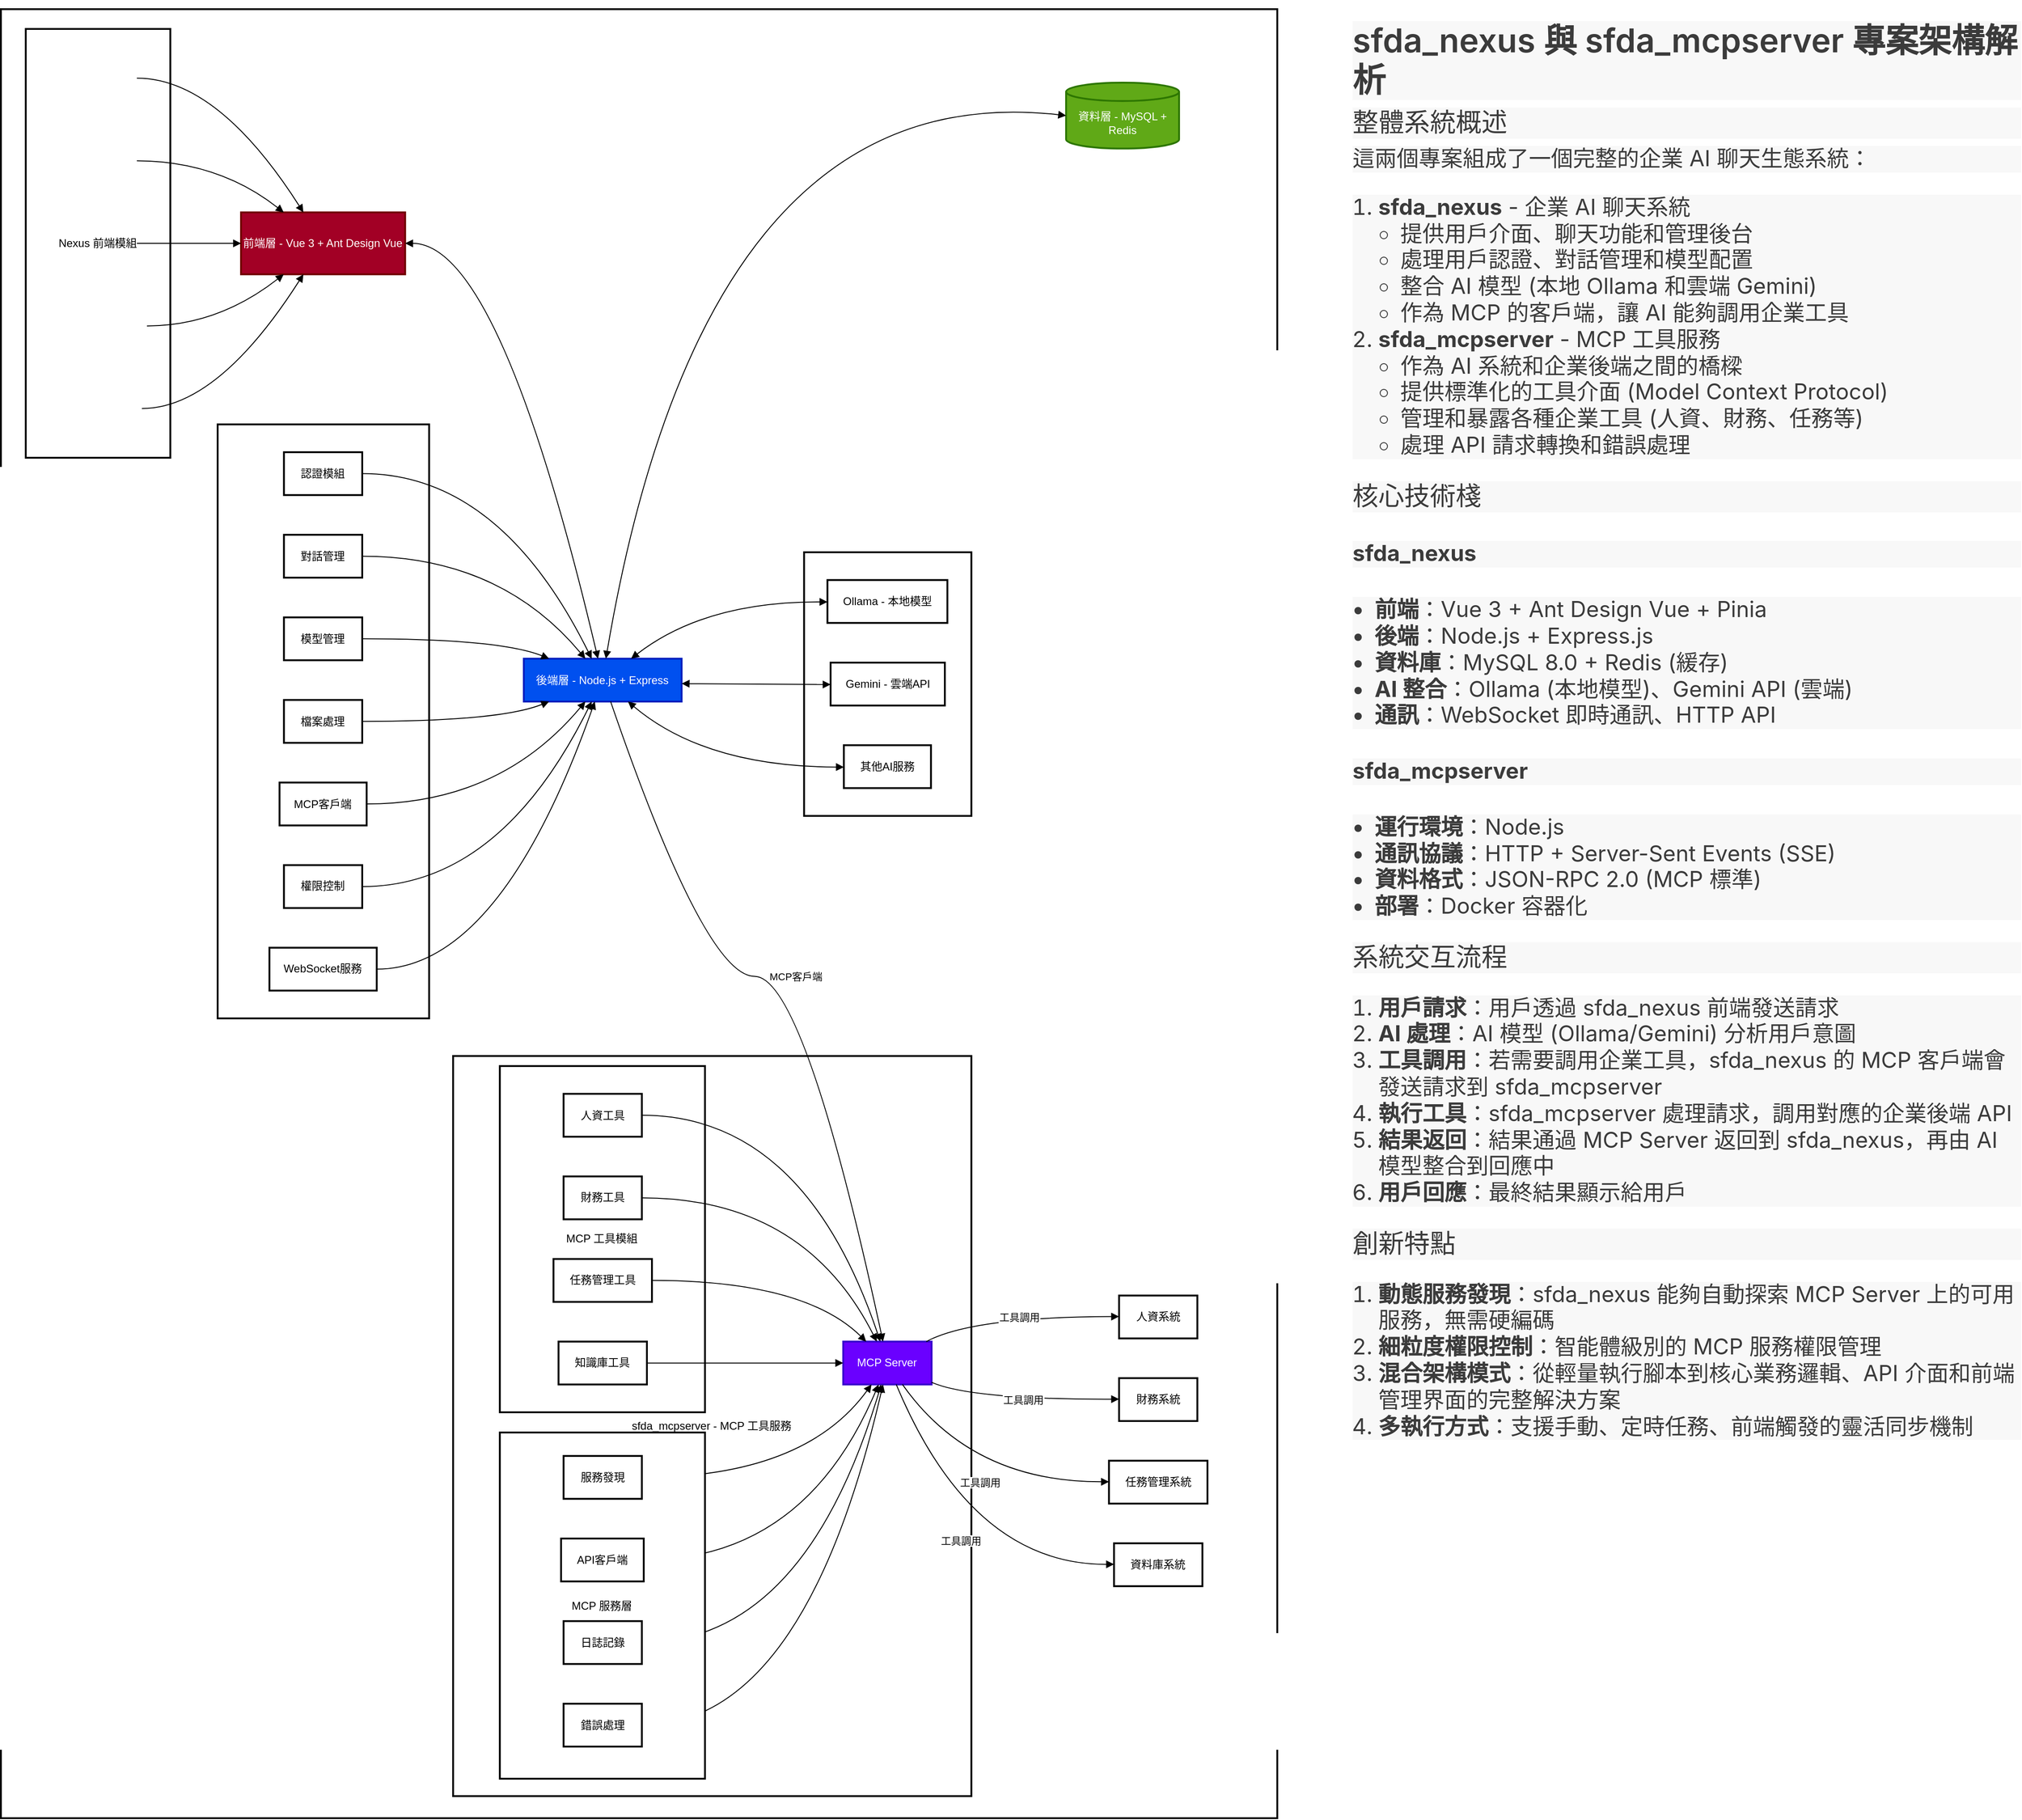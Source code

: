 <mxfile version="27.0.9">
  <diagram name="第1頁" id="X1kBVkhw2im30u2DfUvW">
    <mxGraphModel dx="3902" dy="1872" grid="1" gridSize="10" guides="1" tooltips="1" connect="1" arrows="1" fold="1" page="1" pageScale="1" pageWidth="1169" pageHeight="827" math="0" shadow="0">
      <root>
        <mxCell id="0" />
        <mxCell id="1" parent="0" />
        <mxCell id="yY56IZ2PQVQRs6_cBHF9-71" value="" style="whiteSpace=wrap;strokeWidth=2;verticalAlign=top;container=0;" vertex="1" parent="1">
          <mxGeometry x="50.0" y="70" width="1390" height="1970" as="geometry" />
        </mxCell>
        <mxCell id="yY56IZ2PQVQRs6_cBHF9-107" value="Nexus AI 模型層" style="whiteSpace=wrap;strokeWidth=2;" vertex="1" parent="1">
          <mxGeometry x="924.669" y="661.409" width="182.171" height="287.112" as="geometry" />
        </mxCell>
        <mxCell id="yY56IZ2PQVQRs6_cBHF9-109" value="Nexus 後端模組" style="whiteSpace=wrap;strokeWidth=2;" vertex="1" parent="1">
          <mxGeometry x="286.039" y="522.177" width="230.292" height="646.866" as="geometry" />
        </mxCell>
        <mxCell id="yY56IZ2PQVQRs6_cBHF9-105" value="sfda_mcpserver - MCP 工具服務" style="whiteSpace=wrap;strokeWidth=2;" vertex="1" parent="1">
          <mxGeometry x="542.448" y="1210.005" width="564.387" height="805.988" as="geometry" />
        </mxCell>
        <mxCell id="yY56IZ2PQVQRs6_cBHF9-106" value="MCP 工具模組" style="whiteSpace=wrap;strokeWidth=2;" vertex="1" parent="1">
          <mxGeometry x="593.323" y="1220.931" width="223.417" height="377.05" as="geometry" />
        </mxCell>
        <mxCell id="yY56IZ2PQVQRs6_cBHF9-72" value="人資系統" style="whiteSpace=wrap;strokeWidth=2;" vertex="1" parent="1">
          <mxGeometry x="1267.7" y="1470.856" width="85.242" height="46.699" as="geometry" />
        </mxCell>
        <mxCell id="yY56IZ2PQVQRs6_cBHF9-74" value="前端層 - Vue 3 + Ant Design Vue" style="whiteSpace=wrap;strokeWidth=2;fillColor=#a20025;fontColor=#ffffff;strokeColor=#6F0000;" vertex="1" parent="1">
          <mxGeometry x="311.474" y="291.277" width="178.734" height="67.454" as="geometry" />
        </mxCell>
        <mxCell id="yY56IZ2PQVQRs6_cBHF9-75" value="後端層 - Node.js + Express" style="whiteSpace=wrap;strokeWidth=2;fillColor=#0050ef;fontColor=#ffffff;strokeColor=#001DBC;" vertex="1" parent="1">
          <mxGeometry x="619.446" y="777.291" width="171.86" height="46.699" as="geometry" />
        </mxCell>
        <mxCell id="yY56IZ2PQVQRs6_cBHF9-76" value="資料層 - MySQL + Redis" style="shape=cylinder3;boundedLbl=1;backgroundOutline=1;size=10;strokeWidth=2;whiteSpace=wrap;fillColor=#60a917;fontColor=#ffffff;strokeColor=#2D7600;" vertex="1" parent="1">
          <mxGeometry x="1209.998" y="150.002" width="123.051" height="71.778" as="geometry" />
        </mxCell>
        <mxCell id="yY56IZ2PQVQRs6_cBHF9-77" value="Ollama - 本地模型" style="whiteSpace=wrap;strokeWidth=2;" vertex="1" parent="1">
          <mxGeometry x="950.104" y="691.677" width="130.613" height="46.699" as="geometry" />
        </mxCell>
        <mxCell id="yY56IZ2PQVQRs6_cBHF9-78" value="Gemini - 雲端API" style="whiteSpace=wrap;strokeWidth=2;" vertex="1" parent="1">
          <mxGeometry x="953.541" y="781.615" width="124.426" height="46.699" as="geometry" />
        </mxCell>
        <mxCell id="yY56IZ2PQVQRs6_cBHF9-79" value="其他AI服務" style="whiteSpace=wrap;strokeWidth=2;" vertex="1" parent="1">
          <mxGeometry x="967.977" y="871.554" width="94.866" height="46.699" as="geometry" />
        </mxCell>
        <mxCell id="yY56IZ2PQVQRs6_cBHF9-80" value="MCP Server" style="whiteSpace=wrap;strokeWidth=2;fillColor=#6a00ff;fontColor=#ffffff;strokeColor=#3700CC;" vertex="1" parent="1">
          <mxGeometry x="967.29" y="1521.014" width="96.241" height="46.699" as="geometry" />
        </mxCell>
        <mxCell id="yY56IZ2PQVQRs6_cBHF9-81" value="財務系統" style="whiteSpace=wrap;strokeWidth=2;" vertex="1" parent="1">
          <mxGeometry x="1267.7" y="1560.795" width="85.242" height="46.699" as="geometry" />
        </mxCell>
        <mxCell id="yY56IZ2PQVQRs6_cBHF9-82" value="任務管理系統" style="whiteSpace=wrap;strokeWidth=2;" vertex="1" parent="1">
          <mxGeometry x="1256.701" y="1650.733" width="107.24" height="46.699" as="geometry" />
        </mxCell>
        <mxCell id="yY56IZ2PQVQRs6_cBHF9-83" value="資料庫系統" style="whiteSpace=wrap;strokeWidth=2;" vertex="1" parent="1">
          <mxGeometry x="1262.201" y="1740.672" width="96.241" height="46.699" as="geometry" />
        </mxCell>
        <mxCell id="yY56IZ2PQVQRs6_cBHF9-84" value="聊天介面" style="whiteSpace=wrap;strokeWidth=2;" vertex="1" parent="1">
          <mxGeometry x="112.804" y="121.778" width="85.242" height="46.699" as="geometry" />
        </mxCell>
        <mxCell id="yY56IZ2PQVQRs6_cBHF9-85" value="管理後台" style="whiteSpace=wrap;strokeWidth=2;" vertex="1" parent="1">
          <mxGeometry x="112.804" y="211.716" width="85.242" height="46.699" as="geometry" />
        </mxCell>
        <mxCell id="yY56IZ2PQVQRs6_cBHF9-86" value="用戶管理" style="whiteSpace=wrap;strokeWidth=2;" vertex="1" parent="1">
          <mxGeometry x="112.804" y="301.655" width="85.242" height="46.699" as="geometry" />
        </mxCell>
        <mxCell id="yY56IZ2PQVQRs6_cBHF9-87" value="MCP管理界面" style="whiteSpace=wrap;strokeWidth=2;" vertex="1" parent="1">
          <mxGeometry x="103.18" y="391.594" width="105.865" height="46.699" as="geometry" />
        </mxCell>
        <mxCell id="yY56IZ2PQVQRs6_cBHF9-88" value="智能體配置" style="whiteSpace=wrap;strokeWidth=2;" vertex="1" parent="1">
          <mxGeometry x="107.305" y="481.532" width="96.241" height="46.699" as="geometry" />
        </mxCell>
        <mxCell id="yY56IZ2PQVQRs6_cBHF9-89" value="認證模組" style="whiteSpace=wrap;strokeWidth=2;" vertex="1" parent="1">
          <mxGeometry x="358.22" y="552.445" width="85.242" height="46.699" as="geometry" />
        </mxCell>
        <mxCell id="yY56IZ2PQVQRs6_cBHF9-90" value="對話管理" style="whiteSpace=wrap;strokeWidth=2;" vertex="1" parent="1">
          <mxGeometry x="358.22" y="642.384" width="85.242" height="46.699" as="geometry" />
        </mxCell>
        <mxCell id="yY56IZ2PQVQRs6_cBHF9-91" value="模型管理" style="whiteSpace=wrap;strokeWidth=2;" vertex="1" parent="1">
          <mxGeometry x="358.22" y="732.322" width="85.242" height="46.699" as="geometry" />
        </mxCell>
        <mxCell id="yY56IZ2PQVQRs6_cBHF9-92" value="檔案處理" style="whiteSpace=wrap;strokeWidth=2;" vertex="1" parent="1">
          <mxGeometry x="358.22" y="822.261" width="85.242" height="46.699" as="geometry" />
        </mxCell>
        <mxCell id="yY56IZ2PQVQRs6_cBHF9-93" value="MCP客戶端" style="whiteSpace=wrap;strokeWidth=2;" vertex="1" parent="1">
          <mxGeometry x="353.408" y="912.199" width="94.866" height="46.699" as="geometry" />
        </mxCell>
        <mxCell id="yY56IZ2PQVQRs6_cBHF9-94" value="權限控制" style="whiteSpace=wrap;strokeWidth=2;" vertex="1" parent="1">
          <mxGeometry x="358.22" y="1002.138" width="85.242" height="46.699" as="geometry" />
        </mxCell>
        <mxCell id="yY56IZ2PQVQRs6_cBHF9-95" value="WebSocket服務" style="whiteSpace=wrap;strokeWidth=2;" vertex="1" parent="1">
          <mxGeometry x="342.409" y="1092.076" width="116.864" height="46.699" as="geometry" />
        </mxCell>
        <mxCell id="yY56IZ2PQVQRs6_cBHF9-96" value="人資工具" style="whiteSpace=wrap;strokeWidth=2;" vertex="1" parent="1">
          <mxGeometry x="662.755" y="1251.198" width="85.242" height="46.699" as="geometry" />
        </mxCell>
        <mxCell id="yY56IZ2PQVQRs6_cBHF9-97" value="財務工具" style="whiteSpace=wrap;strokeWidth=2;" vertex="1" parent="1">
          <mxGeometry x="662.755" y="1341.137" width="85.242" height="46.699" as="geometry" />
        </mxCell>
        <mxCell id="yY56IZ2PQVQRs6_cBHF9-98" value="任務管理工具" style="whiteSpace=wrap;strokeWidth=2;" vertex="1" parent="1">
          <mxGeometry x="651.756" y="1431.076" width="107.24" height="46.699" as="geometry" />
        </mxCell>
        <mxCell id="yY56IZ2PQVQRs6_cBHF9-99" value="知識庫工具" style="whiteSpace=wrap;strokeWidth=2;" vertex="1" parent="1">
          <mxGeometry x="657.255" y="1521.014" width="96.241" height="46.699" as="geometry" />
        </mxCell>
        <mxCell id="yY56IZ2PQVQRs6_cBHF9-110" value="Nexus 前端模組" style="whiteSpace=wrap;strokeWidth=2;" vertex="1" parent="1">
          <mxGeometry x="77.057" y="91.51" width="157.423" height="466.989" as="geometry" />
        </mxCell>
        <mxCell id="yY56IZ2PQVQRs6_cBHF9-111" value="" style="curved=1;startArrow=block;endArrow=block;exitX=1;exitY=0.5;entryX=0.47;entryY=0;rounded=0;" edge="1" parent="1" source="yY56IZ2PQVQRs6_cBHF9-74" target="yY56IZ2PQVQRs6_cBHF9-75">
          <mxGeometry relative="1" as="geometry">
            <Array as="points">
              <mxPoint x="593.323" y="325.004" />
            </Array>
          </mxGeometry>
        </mxCell>
        <mxCell id="yY56IZ2PQVQRs6_cBHF9-112" value="" style="curved=1;startArrow=block;endArrow=block;exitX=0.52;exitY=0;entryX=0;entryY=0.5;rounded=0;" edge="1" parent="1" source="yY56IZ2PQVQRs6_cBHF9-75" target="yY56IZ2PQVQRs6_cBHF9-76">
          <mxGeometry relative="1" as="geometry">
            <Array as="points">
              <mxPoint x="816.741" y="140.803" />
            </Array>
          </mxGeometry>
        </mxCell>
        <mxCell id="yY56IZ2PQVQRs6_cBHF9-113" value="" style="curved=1;startArrow=block;endArrow=block;exitX=0.68;exitY=0;entryX=0;entryY=0.51;rounded=0;" edge="1" parent="1" source="yY56IZ2PQVQRs6_cBHF9-75" target="yY56IZ2PQVQRs6_cBHF9-77">
          <mxGeometry relative="1" as="geometry">
            <Array as="points">
              <mxPoint x="816.741" y="715.026" />
            </Array>
          </mxGeometry>
        </mxCell>
        <mxCell id="yY56IZ2PQVQRs6_cBHF9-114" value="" style="curved=1;startArrow=block;endArrow=block;exitX=1;exitY=0.58;entryX=0;entryY=0.51;rounded=0;" edge="1" parent="1" source="yY56IZ2PQVQRs6_cBHF9-75" target="yY56IZ2PQVQRs6_cBHF9-78">
          <mxGeometry relative="1" as="geometry">
            <Array as="points">
              <mxPoint x="816.741" y="804.965" />
            </Array>
          </mxGeometry>
        </mxCell>
        <mxCell id="yY56IZ2PQVQRs6_cBHF9-115" value="" style="curved=1;startArrow=block;endArrow=block;exitX=0.66;exitY=1;entryX=0;entryY=0.51;rounded=0;" edge="1" parent="1" source="yY56IZ2PQVQRs6_cBHF9-75" target="yY56IZ2PQVQRs6_cBHF9-79">
          <mxGeometry relative="1" as="geometry">
            <Array as="points">
              <mxPoint x="816.741" y="894.903" />
            </Array>
          </mxGeometry>
        </mxCell>
        <mxCell id="yY56IZ2PQVQRs6_cBHF9-116" value="MCP客戶端" style="curved=1;startArrow=none;endArrow=block;exitX=0.55;exitY=1;entryX=0.45;entryY=0;rounded=0;" edge="1" parent="1" source="yY56IZ2PQVQRs6_cBHF9-75" target="yY56IZ2PQVQRs6_cBHF9-80">
          <mxGeometry relative="1" as="geometry">
            <Array as="points">
              <mxPoint x="816.741" y="1123.209" />
              <mxPoint x="924.669" y="1123.209" />
            </Array>
          </mxGeometry>
        </mxCell>
        <mxCell id="yY56IZ2PQVQRs6_cBHF9-117" value="工具調用" style="curved=1;startArrow=none;endArrow=block;exitX=0.94;exitY=0;entryX=0;entryY=0.49;rounded=0;" edge="1" parent="1" source="yY56IZ2PQVQRs6_cBHF9-80" target="yY56IZ2PQVQRs6_cBHF9-72">
          <mxGeometry relative="1" as="geometry">
            <Array as="points">
              <mxPoint x="1106.84" y="1494.205" />
            </Array>
          </mxGeometry>
        </mxCell>
        <mxCell id="yY56IZ2PQVQRs6_cBHF9-118" value="工具調用" style="curved=1;startArrow=none;endArrow=block;exitX=1;exitY=0.95;entryX=0;entryY=0.49;rounded=0;" edge="1" parent="1" source="yY56IZ2PQVQRs6_cBHF9-80" target="yY56IZ2PQVQRs6_cBHF9-81">
          <mxGeometry relative="1" as="geometry">
            <Array as="points">
              <mxPoint x="1106.84" y="1584.144" />
            </Array>
          </mxGeometry>
        </mxCell>
        <mxCell id="yY56IZ2PQVQRs6_cBHF9-119" value="工具調用" style="curved=1;startArrow=none;endArrow=block;exitX=0.67;exitY=1;entryX=0;entryY=0.49;rounded=0;" edge="1" parent="1" source="yY56IZ2PQVQRs6_cBHF9-80" target="yY56IZ2PQVQRs6_cBHF9-82">
          <mxGeometry relative="1" as="geometry">
            <Array as="points">
              <mxPoint x="1106.84" y="1674.083" />
            </Array>
          </mxGeometry>
        </mxCell>
        <mxCell id="yY56IZ2PQVQRs6_cBHF9-120" value="工具調用" style="curved=1;startArrow=none;endArrow=block;exitX=0.6;exitY=1;entryX=0;entryY=0.49;rounded=0;" edge="1" parent="1" source="yY56IZ2PQVQRs6_cBHF9-80" target="yY56IZ2PQVQRs6_cBHF9-83">
          <mxGeometry relative="1" as="geometry">
            <Array as="points">
              <mxPoint x="1106.84" y="1764.021" />
            </Array>
          </mxGeometry>
        </mxCell>
        <mxCell id="yY56IZ2PQVQRs6_cBHF9-121" value="" style="curved=1;startArrow=none;endArrow=block;exitX=1;exitY=0.5;entryX=0.38;entryY=0;rounded=0;" edge="1" parent="1" source="yY56IZ2PQVQRs6_cBHF9-84" target="yY56IZ2PQVQRs6_cBHF9-74">
          <mxGeometry relative="1" as="geometry">
            <Array as="points">
              <mxPoint x="286.039" y="145.127" />
            </Array>
          </mxGeometry>
        </mxCell>
        <mxCell id="yY56IZ2PQVQRs6_cBHF9-122" value="" style="curved=1;startArrow=none;endArrow=block;exitX=1;exitY=0.5;entryX=0.26;entryY=0;rounded=0;" edge="1" parent="1" source="yY56IZ2PQVQRs6_cBHF9-85" target="yY56IZ2PQVQRs6_cBHF9-74">
          <mxGeometry relative="1" as="geometry">
            <Array as="points">
              <mxPoint x="286.039" y="235.066" />
            </Array>
          </mxGeometry>
        </mxCell>
        <mxCell id="yY56IZ2PQVQRs6_cBHF9-123" value="" style="curved=1;startArrow=none;endArrow=block;exitX=1;exitY=0.5;entryX=0;entryY=0.5;rounded=0;" edge="1" parent="1" source="yY56IZ2PQVQRs6_cBHF9-86" target="yY56IZ2PQVQRs6_cBHF9-74">
          <mxGeometry relative="1" as="geometry">
            <Array as="points" />
          </mxGeometry>
        </mxCell>
        <mxCell id="yY56IZ2PQVQRs6_cBHF9-124" value="" style="curved=1;startArrow=none;endArrow=block;exitX=1;exitY=0.5;entryX=0.26;entryY=1;rounded=0;" edge="1" parent="1" source="yY56IZ2PQVQRs6_cBHF9-87" target="yY56IZ2PQVQRs6_cBHF9-74">
          <mxGeometry relative="1" as="geometry">
            <Array as="points">
              <mxPoint x="286.039" y="414.943" />
            </Array>
          </mxGeometry>
        </mxCell>
        <mxCell id="yY56IZ2PQVQRs6_cBHF9-125" value="" style="curved=1;startArrow=none;endArrow=block;exitX=1;exitY=0.5;entryX=0.38;entryY=1;rounded=0;" edge="1" parent="1" source="yY56IZ2PQVQRs6_cBHF9-88" target="yY56IZ2PQVQRs6_cBHF9-74">
          <mxGeometry relative="1" as="geometry">
            <Array as="points">
              <mxPoint x="286.039" y="504.881" />
            </Array>
          </mxGeometry>
        </mxCell>
        <mxCell id="yY56IZ2PQVQRs6_cBHF9-126" value="" style="curved=1;startArrow=none;endArrow=block;exitX=1;exitY=0.5;entryX=0.43;entryY=0;rounded=0;" edge="1" parent="1" source="yY56IZ2PQVQRs6_cBHF9-89" target="yY56IZ2PQVQRs6_cBHF9-75">
          <mxGeometry relative="1" as="geometry">
            <Array as="points">
              <mxPoint x="593.323" y="575.795" />
            </Array>
          </mxGeometry>
        </mxCell>
        <mxCell id="yY56IZ2PQVQRs6_cBHF9-127" value="" style="curved=1;startArrow=none;endArrow=block;exitX=1;exitY=0.5;entryX=0.39;entryY=0;rounded=0;" edge="1" parent="1" source="yY56IZ2PQVQRs6_cBHF9-90" target="yY56IZ2PQVQRs6_cBHF9-75">
          <mxGeometry relative="1" as="geometry">
            <Array as="points">
              <mxPoint x="593.323" y="665.733" />
            </Array>
          </mxGeometry>
        </mxCell>
        <mxCell id="yY56IZ2PQVQRs6_cBHF9-128" value="" style="curved=1;startArrow=none;endArrow=block;exitX=1;exitY=0.5;entryX=0.16;entryY=0;rounded=0;" edge="1" parent="1" source="yY56IZ2PQVQRs6_cBHF9-91" target="yY56IZ2PQVQRs6_cBHF9-75">
          <mxGeometry relative="1" as="geometry">
            <Array as="points">
              <mxPoint x="593.323" y="755.672" />
            </Array>
          </mxGeometry>
        </mxCell>
        <mxCell id="yY56IZ2PQVQRs6_cBHF9-129" value="" style="curved=1;startArrow=none;endArrow=block;exitX=1;exitY=0.5;entryX=0.16;entryY=1;rounded=0;" edge="1" parent="1" source="yY56IZ2PQVQRs6_cBHF9-92" target="yY56IZ2PQVQRs6_cBHF9-75">
          <mxGeometry relative="1" as="geometry">
            <Array as="points">
              <mxPoint x="593.323" y="845.61" />
            </Array>
          </mxGeometry>
        </mxCell>
        <mxCell id="yY56IZ2PQVQRs6_cBHF9-130" value="" style="curved=1;startArrow=none;endArrow=block;exitX=1;exitY=0.5;entryX=0.39;entryY=1;rounded=0;" edge="1" parent="1" source="yY56IZ2PQVQRs6_cBHF9-93" target="yY56IZ2PQVQRs6_cBHF9-75">
          <mxGeometry relative="1" as="geometry">
            <Array as="points">
              <mxPoint x="593.323" y="935.549" />
            </Array>
          </mxGeometry>
        </mxCell>
        <mxCell id="yY56IZ2PQVQRs6_cBHF9-131" value="" style="curved=1;startArrow=none;endArrow=block;exitX=1;exitY=0.5;entryX=0.43;entryY=1;rounded=0;" edge="1" parent="1" source="yY56IZ2PQVQRs6_cBHF9-94" target="yY56IZ2PQVQRs6_cBHF9-75">
          <mxGeometry relative="1" as="geometry">
            <Array as="points">
              <mxPoint x="593.323" y="1025.487" />
            </Array>
          </mxGeometry>
        </mxCell>
        <mxCell id="yY56IZ2PQVQRs6_cBHF9-132" value="" style="curved=1;startArrow=none;endArrow=block;exitX=1;exitY=0.5;entryX=0.45;entryY=1;rounded=0;" edge="1" parent="1" source="yY56IZ2PQVQRs6_cBHF9-95" target="yY56IZ2PQVQRs6_cBHF9-75">
          <mxGeometry relative="1" as="geometry">
            <Array as="points">
              <mxPoint x="593.323" y="1115.426" />
            </Array>
          </mxGeometry>
        </mxCell>
        <mxCell id="yY56IZ2PQVQRs6_cBHF9-133" value="" style="curved=1;startArrow=none;endArrow=block;exitX=1;exitY=0.5;entryX=0.42;entryY=0;rounded=0;" edge="1" parent="1" source="yY56IZ2PQVQRs6_cBHF9-96" target="yY56IZ2PQVQRs6_cBHF9-80">
          <mxGeometry relative="1" as="geometry">
            <Array as="points">
              <mxPoint x="924.669" y="1274.548" />
            </Array>
          </mxGeometry>
        </mxCell>
        <mxCell id="yY56IZ2PQVQRs6_cBHF9-134" value="" style="curved=1;startArrow=none;endArrow=block;exitX=1;exitY=0.5;entryX=0.38;entryY=0;rounded=0;" edge="1" parent="1" source="yY56IZ2PQVQRs6_cBHF9-97" target="yY56IZ2PQVQRs6_cBHF9-80">
          <mxGeometry relative="1" as="geometry">
            <Array as="points">
              <mxPoint x="924.669" y="1364.486" />
            </Array>
          </mxGeometry>
        </mxCell>
        <mxCell id="yY56IZ2PQVQRs6_cBHF9-135" value="" style="curved=1;startArrow=none;endArrow=block;exitX=1;exitY=0.5;entryX=0.26;entryY=0;rounded=0;" edge="1" parent="1" source="yY56IZ2PQVQRs6_cBHF9-98" target="yY56IZ2PQVQRs6_cBHF9-80">
          <mxGeometry relative="1" as="geometry">
            <Array as="points">
              <mxPoint x="924.669" y="1454.425" />
            </Array>
          </mxGeometry>
        </mxCell>
        <mxCell id="yY56IZ2PQVQRs6_cBHF9-136" value="" style="curved=1;startArrow=none;endArrow=block;exitX=1;exitY=0.5;entryX=0;entryY=0.5;rounded=0;" edge="1" parent="1" source="yY56IZ2PQVQRs6_cBHF9-99" target="yY56IZ2PQVQRs6_cBHF9-80">
          <mxGeometry relative="1" as="geometry">
            <Array as="points" />
          </mxGeometry>
        </mxCell>
        <mxCell id="yY56IZ2PQVQRs6_cBHF9-137" value="" style="curved=1;startArrow=none;endArrow=block;exitX=1;exitY=0.5;entryX=0.32;entryY=1;rounded=0;" edge="1" parent="1" source="yY56IZ2PQVQRs6_cBHF9-100" target="yY56IZ2PQVQRs6_cBHF9-80">
          <mxGeometry relative="1" as="geometry">
            <Array as="points">
              <mxPoint x="924.669" y="1668.894" />
            </Array>
          </mxGeometry>
        </mxCell>
        <mxCell id="yY56IZ2PQVQRs6_cBHF9-138" value="" style="curved=1;startArrow=none;endArrow=block;exitX=1;exitY=0.5;entryX=0.4;entryY=1;rounded=0;" edge="1" parent="1" source="yY56IZ2PQVQRs6_cBHF9-101" target="yY56IZ2PQVQRs6_cBHF9-80">
          <mxGeometry relative="1" as="geometry">
            <Array as="points">
              <mxPoint x="924.669" y="1758.832" />
            </Array>
          </mxGeometry>
        </mxCell>
        <mxCell id="yY56IZ2PQVQRs6_cBHF9-139" value="" style="curved=1;startArrow=none;endArrow=block;exitX=1;exitY=0.5;entryX=0.43;entryY=1;rounded=0;" edge="1" parent="1" source="yY56IZ2PQVQRs6_cBHF9-102" target="yY56IZ2PQVQRs6_cBHF9-80">
          <mxGeometry relative="1" as="geometry">
            <Array as="points">
              <mxPoint x="924.669" y="1848.771" />
            </Array>
          </mxGeometry>
        </mxCell>
        <mxCell id="yY56IZ2PQVQRs6_cBHF9-140" value="" style="curved=1;startArrow=none;endArrow=block;exitX=1;exitY=0.5;entryX=0.45;entryY=1;rounded=0;" edge="1" parent="1" source="yY56IZ2PQVQRs6_cBHF9-103" target="yY56IZ2PQVQRs6_cBHF9-80">
          <mxGeometry relative="1" as="geometry">
            <Array as="points">
              <mxPoint x="924.669" y="1938.709" />
            </Array>
          </mxGeometry>
        </mxCell>
        <mxCell id="yY56IZ2PQVQRs6_cBHF9-104" value="MCP 服務層" style="whiteSpace=wrap;strokeWidth=2;" vertex="1" parent="1">
          <mxGeometry x="593.323" y="1619.997" width="223.417" height="377.05" as="geometry" />
        </mxCell>
        <mxCell id="yY56IZ2PQVQRs6_cBHF9-101" value="API客戶端" style="whiteSpace=wrap;strokeWidth=2;" vertex="1" parent="1">
          <mxGeometry x="660.005" y="1735.483" width="90.054" height="46.699" as="geometry" />
        </mxCell>
        <mxCell id="yY56IZ2PQVQRs6_cBHF9-102" value="日誌記錄" style="whiteSpace=wrap;strokeWidth=2;" vertex="1" parent="1">
          <mxGeometry x="662.755" y="1825.421" width="85.242" height="46.699" as="geometry" />
        </mxCell>
        <mxCell id="yY56IZ2PQVQRs6_cBHF9-103" value="錯誤處理" style="whiteSpace=wrap;strokeWidth=2;" vertex="1" parent="1">
          <mxGeometry x="662.755" y="1915.36" width="85.242" height="46.699" as="geometry" />
        </mxCell>
        <mxCell id="yY56IZ2PQVQRs6_cBHF9-100" value="服務發現" style="whiteSpace=wrap;strokeWidth=2;" vertex="1" parent="1">
          <mxGeometry x="662.755" y="1645.544" width="85.242" height="46.699" as="geometry" />
        </mxCell>
        <UserObject label="&lt;h2 style=&quot;font-weight: 600; margin: 16px 0px 8px; color: rgb(59, 59, 59); font-family: -apple-system, &amp;quot;system-ui&amp;quot;, &amp;quot;PingFang TC&amp;quot;, sans-serif; font-style: normal; font-variant-ligatures: normal; font-variant-caps: normal; letter-spacing: normal; orphans: 2; text-align: start; text-indent: 0px; text-transform: none; widows: 2; word-spacing: 0px; -webkit-text-stroke-width: 0px; white-space: normal; background-color: rgb(248, 248, 248); text-decoration-thickness: initial; text-decoration-style: initial; text-decoration-color: initial;&quot;&gt;sfda_nexus 與 sfda_mcpserver 專案架構解析&lt;/h2&gt;&lt;h3 style=&quot;font-weight: unset; margin: 0px 0px 8px; color: rgb(59, 59, 59); font-family: -apple-system, &amp;quot;system-ui&amp;quot;, &amp;quot;PingFang TC&amp;quot;, sans-serif; font-style: normal; font-variant-ligatures: normal; font-variant-caps: normal; letter-spacing: normal; orphans: 2; text-align: start; text-indent: 0px; text-transform: none; widows: 2; word-spacing: 0px; -webkit-text-stroke-width: 0px; white-space: normal; background-color: rgb(248, 248, 248); text-decoration-thickness: initial; text-decoration-style: initial; text-decoration-color: initial;&quot;&gt;整體系統概述&lt;/h3&gt;&lt;p style=&quot;margin: 0px 0px 16px; color: rgb(59, 59, 59); font-family: -apple-system, &amp;quot;system-ui&amp;quot;, &amp;quot;PingFang TC&amp;quot;, sans-serif; font-style: normal; font-variant-ligatures: normal; font-variant-caps: normal; font-weight: 400; letter-spacing: normal; orphans: 2; text-align: start; text-indent: 0px; text-transform: none; widows: 2; word-spacing: 0px; -webkit-text-stroke-width: 0px; white-space: normal; background-color: rgb(248, 248, 248); text-decoration-thickness: initial; text-decoration-style: initial; text-decoration-color: initial;&quot;&gt;這兩個專案組成了一個完整的企業 AI 聊天生態系統：&lt;/p&gt;&lt;ol style=&quot;padding-inline-start: 28px; color: rgb(59, 59, 59); font-family: -apple-system, &amp;quot;system-ui&amp;quot;, &amp;quot;PingFang TC&amp;quot;, sans-serif; font-style: normal; font-variant-ligatures: normal; font-variant-caps: normal; font-weight: 400; letter-spacing: normal; orphans: 2; text-align: start; text-indent: 0px; text-transform: none; widows: 2; word-spacing: 0px; -webkit-text-stroke-width: 0px; white-space: normal; background-color: rgb(248, 248, 248); text-decoration-thickness: initial; text-decoration-style: initial; text-decoration-color: initial;&quot;&gt;&lt;li&gt;&lt;p style=&quot;margin: 0px;&quot;&gt;&lt;strong&gt;sfda_nexus&lt;/strong&gt;&lt;span&gt;&amp;nbsp;&lt;/span&gt;- 企業 AI 聊天系統&lt;/p&gt;&lt;ul style=&quot;padding-inline-start: 24px;&quot;&gt;&lt;li&gt;提供用戶介面、聊天功能和管理後台&lt;/li&gt;&lt;li&gt;處理用戶認證、對話管理和模型配置&lt;/li&gt;&lt;li&gt;整合 AI 模型 (本地 Ollama 和雲端 Gemini)&lt;/li&gt;&lt;li&gt;作為 MCP 的客戶端，讓 AI 能夠調用企業工具&lt;/li&gt;&lt;/ul&gt;&lt;/li&gt;&lt;li&gt;&lt;p style=&quot;margin: 0px;&quot;&gt;&lt;strong&gt;sfda_mcpserver&lt;/strong&gt;&lt;span&gt;&amp;nbsp;&lt;/span&gt;- MCP 工具服務&lt;/p&gt;&lt;ul style=&quot;padding-inline-start: 24px;&quot;&gt;&lt;li&gt;作為 AI 系統和企業後端之間的橋樑&lt;/li&gt;&lt;li&gt;提供標準化的工具介面 (Model Context Protocol)&lt;/li&gt;&lt;li&gt;管理和暴露各種企業工具 (人資、財務、任務等)&lt;/li&gt;&lt;li&gt;處理 API 請求轉換和錯誤處理&lt;/li&gt;&lt;/ul&gt;&lt;/li&gt;&lt;/ol&gt;&lt;h3 style=&quot;font-weight: unset; margin: 0px 0px 8px; color: rgb(59, 59, 59); font-family: -apple-system, &amp;quot;system-ui&amp;quot;, &amp;quot;PingFang TC&amp;quot;, sans-serif; font-style: normal; font-variant-ligatures: normal; font-variant-caps: normal; letter-spacing: normal; orphans: 2; text-align: start; text-indent: 0px; text-transform: none; widows: 2; word-spacing: 0px; -webkit-text-stroke-width: 0px; white-space: normal; background-color: rgb(248, 248, 248); text-decoration-thickness: initial; text-decoration-style: initial; text-decoration-color: initial;&quot;&gt;核心技術棧&lt;/h3&gt;&lt;h4 style=&quot;color: rgb(59, 59, 59); font-family: -apple-system, &amp;quot;system-ui&amp;quot;, &amp;quot;PingFang TC&amp;quot;, sans-serif; font-style: normal; font-variant-ligatures: normal; font-variant-caps: normal; letter-spacing: normal; orphans: 2; text-align: start; text-indent: 0px; text-transform: none; widows: 2; word-spacing: 0px; -webkit-text-stroke-width: 0px; white-space: normal; background-color: rgb(248, 248, 248); text-decoration-thickness: initial; text-decoration-style: initial; text-decoration-color: initial;&quot;&gt;sfda_nexus&lt;/h4&gt;&lt;ul style=&quot;padding-inline-start: 24px; color: rgb(59, 59, 59); font-family: -apple-system, &amp;quot;system-ui&amp;quot;, &amp;quot;PingFang TC&amp;quot;, sans-serif; font-style: normal; font-variant-ligatures: normal; font-variant-caps: normal; font-weight: 400; letter-spacing: normal; orphans: 2; text-align: start; text-indent: 0px; text-transform: none; widows: 2; word-spacing: 0px; -webkit-text-stroke-width: 0px; white-space: normal; background-color: rgb(248, 248, 248); text-decoration-thickness: initial; text-decoration-style: initial; text-decoration-color: initial;&quot;&gt;&lt;li&gt;&lt;strong&gt;前端&lt;/strong&gt;：Vue 3 + Ant Design Vue + Pinia&lt;/li&gt;&lt;li&gt;&lt;strong&gt;後端&lt;/strong&gt;：Node.js + Express.js&lt;/li&gt;&lt;li&gt;&lt;strong&gt;資料庫&lt;/strong&gt;：MySQL 8.0 + Redis (緩存)&lt;/li&gt;&lt;li&gt;&lt;strong&gt;AI 整合&lt;/strong&gt;：Ollama (本地模型)、Gemini API (雲端)&lt;/li&gt;&lt;li&gt;&lt;strong&gt;通訊&lt;/strong&gt;：WebSocket 即時通訊、HTTP API&lt;/li&gt;&lt;/ul&gt;&lt;h4 style=&quot;color: rgb(59, 59, 59); font-family: -apple-system, &amp;quot;system-ui&amp;quot;, &amp;quot;PingFang TC&amp;quot;, sans-serif; font-style: normal; font-variant-ligatures: normal; font-variant-caps: normal; letter-spacing: normal; orphans: 2; text-align: start; text-indent: 0px; text-transform: none; widows: 2; word-spacing: 0px; -webkit-text-stroke-width: 0px; white-space: normal; background-color: rgb(248, 248, 248); text-decoration-thickness: initial; text-decoration-style: initial; text-decoration-color: initial;&quot;&gt;sfda_mcpserver&lt;/h4&gt;&lt;ul style=&quot;padding-inline-start: 24px; color: rgb(59, 59, 59); font-family: -apple-system, &amp;quot;system-ui&amp;quot;, &amp;quot;PingFang TC&amp;quot;, sans-serif; font-style: normal; font-variant-ligatures: normal; font-variant-caps: normal; font-weight: 400; letter-spacing: normal; orphans: 2; text-align: start; text-indent: 0px; text-transform: none; widows: 2; word-spacing: 0px; -webkit-text-stroke-width: 0px; white-space: normal; background-color: rgb(248, 248, 248); text-decoration-thickness: initial; text-decoration-style: initial; text-decoration-color: initial;&quot;&gt;&lt;li&gt;&lt;strong&gt;運行環境&lt;/strong&gt;：Node.js&lt;/li&gt;&lt;li&gt;&lt;strong&gt;通訊協議&lt;/strong&gt;：HTTP + Server-Sent Events (SSE)&lt;/li&gt;&lt;li&gt;&lt;strong&gt;資料格式&lt;/strong&gt;：JSON-RPC 2.0 (MCP 標準)&lt;/li&gt;&lt;li&gt;&lt;strong&gt;部署&lt;/strong&gt;：Docker 容器化&lt;/li&gt;&lt;/ul&gt;&lt;h3 style=&quot;font-weight: unset; margin: 0px 0px 8px; color: rgb(59, 59, 59); font-family: -apple-system, &amp;quot;system-ui&amp;quot;, &amp;quot;PingFang TC&amp;quot;, sans-serif; font-style: normal; font-variant-ligatures: normal; font-variant-caps: normal; letter-spacing: normal; orphans: 2; text-align: start; text-indent: 0px; text-transform: none; widows: 2; word-spacing: 0px; -webkit-text-stroke-width: 0px; white-space: normal; background-color: rgb(248, 248, 248); text-decoration-thickness: initial; text-decoration-style: initial; text-decoration-color: initial;&quot;&gt;系統交互流程&lt;/h3&gt;&lt;ol style=&quot;padding-inline-start: 28px; color: rgb(59, 59, 59); font-family: -apple-system, &amp;quot;system-ui&amp;quot;, &amp;quot;PingFang TC&amp;quot;, sans-serif; font-style: normal; font-variant-ligatures: normal; font-variant-caps: normal; font-weight: 400; letter-spacing: normal; orphans: 2; text-align: start; text-indent: 0px; text-transform: none; widows: 2; word-spacing: 0px; -webkit-text-stroke-width: 0px; white-space: normal; background-color: rgb(248, 248, 248); text-decoration-thickness: initial; text-decoration-style: initial; text-decoration-color: initial;&quot;&gt;&lt;li&gt;&lt;strong&gt;用戶請求&lt;/strong&gt;：用戶透過 sfda_nexus 前端發送請求&lt;/li&gt;&lt;li&gt;&lt;strong&gt;AI 處理&lt;/strong&gt;：AI 模型 (Ollama/Gemini) 分析用戶意圖&lt;/li&gt;&lt;li&gt;&lt;strong&gt;工具調用&lt;/strong&gt;：若需要調用企業工具，sfda_nexus 的 MCP 客戶端會發送請求到 sfda_mcpserver&lt;/li&gt;&lt;li&gt;&lt;strong&gt;執行工具&lt;/strong&gt;：sfda_mcpserver 處理請求，調用對應的企業後端 API&lt;/li&gt;&lt;li&gt;&lt;strong&gt;結果返回&lt;/strong&gt;：結果通過 MCP Server 返回到 sfda_nexus，再由 AI 模型整合到回應中&lt;/li&gt;&lt;li&gt;&lt;strong&gt;用戶回應&lt;/strong&gt;：最終結果顯示給用戶&lt;/li&gt;&lt;/ol&gt;&lt;h3 style=&quot;font-weight: unset; margin: 0px 0px 8px; color: rgb(59, 59, 59); font-family: -apple-system, &amp;quot;system-ui&amp;quot;, &amp;quot;PingFang TC&amp;quot;, sans-serif; font-style: normal; font-variant-ligatures: normal; font-variant-caps: normal; letter-spacing: normal; orphans: 2; text-align: start; text-indent: 0px; text-transform: none; widows: 2; word-spacing: 0px; -webkit-text-stroke-width: 0px; white-space: normal; background-color: rgb(248, 248, 248); text-decoration-thickness: initial; text-decoration-style: initial; text-decoration-color: initial;&quot;&gt;創新特點&lt;/h3&gt;&lt;ol style=&quot;padding-inline-start: 28px; color: rgb(59, 59, 59); font-family: -apple-system, &amp;quot;system-ui&amp;quot;, &amp;quot;PingFang TC&amp;quot;, sans-serif; font-style: normal; font-variant-ligatures: normal; font-variant-caps: normal; font-weight: 400; letter-spacing: normal; orphans: 2; text-align: start; text-indent: 0px; text-transform: none; widows: 2; word-spacing: 0px; -webkit-text-stroke-width: 0px; white-space: normal; background-color: rgb(248, 248, 248); text-decoration-thickness: initial; text-decoration-style: initial; text-decoration-color: initial;&quot;&gt;&lt;li&gt;&lt;strong&gt;動態服務發現&lt;/strong&gt;：sfda_nexus 能夠自動探索 MCP Server 上的可用服務，無需硬編碼&lt;/li&gt;&lt;li&gt;&lt;strong&gt;細粒度權限控制&lt;/strong&gt;：智能體級別的 MCP 服務權限管理&lt;/li&gt;&lt;li&gt;&lt;strong&gt;混合架構模式&lt;/strong&gt;：從輕量執行腳本到核心業務邏輯、API 介面和前端管理界面的完整解決方案&lt;/li&gt;&lt;li&gt;&lt;strong&gt;多執行方式&lt;/strong&gt;：支援手動、定時任務、前端觸發的靈活同步機制&lt;/li&gt;&lt;/ol&gt;" link="&lt;h2 style=&quot;font-size: 16px; font-weight: 600; margin: 16px 0px 8px; color: rgb(59, 59, 59); font-family: -apple-system, &amp;quot;system-ui&amp;quot;, &amp;quot;PingFang TC&amp;quot;, sans-serif; font-style: normal; font-variant-ligatures: normal; font-variant-caps: normal; letter-spacing: normal; orphans: 2; text-align: start; text-indent: 0px; text-transform: none; widows: 2; word-spacing: 0px; -webkit-text-stroke-width: 0px; white-space: normal; background-color: rgb(248, 248, 248); text-decoration-thickness: initial; text-decoration-style: initial; text-decoration-color: initial;&quot;&gt;sfda_nexus 與 sfda_mcpserver 專案架構解析&lt;/h2&gt;&lt;h3 style=&quot;font-size: 13px; font-weight: unset; margin: 0px 0px 8px; color: rgb(59, 59, 59); font-family: -apple-system, &amp;quot;system-ui&amp;quot;, &amp;quot;PingFang TC&amp;quot;, sans-serif; font-style: normal; font-variant-ligatures: normal; font-variant-caps: normal; letter-spacing: normal; orphans: 2; text-align: start; text-indent: 0px; text-transform: none; widows: 2; word-spacing: 0px; -webkit-text-stroke-width: 0px; white-space: normal; background-color: rgb(248, 248, 248); text-decoration-thickness: initial; text-decoration-style: initial; text-decoration-color: initial;&quot;&gt;整體系統概述&lt;/h3&gt;&lt;p style=&quot;margin: 0px 0px 16px; color: rgb(59, 59, 59); font-family: -apple-system, &amp;quot;system-ui&amp;quot;, &amp;quot;PingFang TC&amp;quot;, sans-serif; font-size: 13px; font-style: normal; font-variant-ligatures: normal; font-variant-caps: normal; font-weight: 400; letter-spacing: normal; orphans: 2; text-align: start; text-indent: 0px; text-transform: none; widows: 2; word-spacing: 0px; -webkit-text-stroke-width: 0px; white-space: normal; background-color: rgb(248, 248, 248); text-decoration-thickness: initial; text-decoration-style: initial; text-decoration-color: initial;&quot;&gt;這兩個專案組成了一個完整的企業 AI 聊天生態系統：&lt;/p&gt;&lt;ol style=&quot;padding-inline-start: 28px; color: rgb(59, 59, 59); font-family: -apple-system, &amp;quot;system-ui&amp;quot;, &amp;quot;PingFang TC&amp;quot;, sans-serif; font-size: 13px; font-style: normal; font-variant-ligatures: normal; font-variant-caps: normal; font-weight: 400; letter-spacing: normal; orphans: 2; text-align: start; text-indent: 0px; text-transform: none; widows: 2; word-spacing: 0px; -webkit-text-stroke-width: 0px; white-space: normal; background-color: rgb(248, 248, 248); text-decoration-thickness: initial; text-decoration-style: initial; text-decoration-color: initial;&quot;&gt;&lt;li&gt;&lt;p style=&quot;margin: 0px;&quot;&gt;&lt;strong&gt;sfda_nexus&lt;/strong&gt;&lt;span&gt;&amp;nbsp;&lt;/span&gt;- 企業 AI 聊天系統&lt;/p&gt;&lt;ul style=&quot;padding-inline-start: 24px;&quot;&gt;&lt;li&gt;提供用戶介面、聊天功能和管理後台&lt;/li&gt;&lt;li&gt;處理用戶認證、對話管理和模型配置&lt;/li&gt;&lt;li&gt;整合 AI 模型 (本地 Ollama 和雲端 Gemini)&lt;/li&gt;&lt;li&gt;作為 MCP 的客戶端，讓 AI 能夠調用企業工具&lt;/li&gt;&lt;/ul&gt;&lt;/li&gt;&lt;li&gt;&lt;p style=&quot;margin: 0px;&quot;&gt;&lt;strong&gt;sfda_mcpserver&lt;/strong&gt;&lt;span&gt;&amp;nbsp;&lt;/span&gt;- MCP 工具服務&lt;/p&gt;&lt;ul style=&quot;padding-inline-start: 24px;&quot;&gt;&lt;li&gt;作為 AI 系統和企業後端之間的橋樑&lt;/li&gt;&lt;li&gt;提供標準化的工具介面 (Model Context Protocol)&lt;/li&gt;&lt;li&gt;管理和暴露各種企業工具 (人資、財務、任務等)&lt;/li&gt;&lt;li&gt;處理 API 請求轉換和錯誤處理&lt;/li&gt;&lt;/ul&gt;&lt;/li&gt;&lt;/ol&gt;&lt;h3 style=&quot;font-size: 13px; font-weight: unset; margin: 0px 0px 8px; color: rgb(59, 59, 59); font-family: -apple-system, &amp;quot;system-ui&amp;quot;, &amp;quot;PingFang TC&amp;quot;, sans-serif; font-style: normal; font-variant-ligatures: normal; font-variant-caps: normal; letter-spacing: normal; orphans: 2; text-align: start; text-indent: 0px; text-transform: none; widows: 2; word-spacing: 0px; -webkit-text-stroke-width: 0px; white-space: normal; background-color: rgb(248, 248, 248); text-decoration-thickness: initial; text-decoration-style: initial; text-decoration-color: initial;&quot;&gt;核心技術棧&lt;/h3&gt;&lt;h4 style=&quot;color: rgb(59, 59, 59); font-family: -apple-system, &amp;quot;system-ui&amp;quot;, &amp;quot;PingFang TC&amp;quot;, sans-serif; font-size: 13px; font-style: normal; font-variant-ligatures: normal; font-variant-caps: normal; letter-spacing: normal; orphans: 2; text-align: start; text-indent: 0px; text-transform: none; widows: 2; word-spacing: 0px; -webkit-text-stroke-width: 0px; white-space: normal; background-color: rgb(248, 248, 248); text-decoration-thickness: initial; text-decoration-style: initial; text-decoration-color: initial;&quot;&gt;sfda_nexus&lt;/h4&gt;&lt;ul style=&quot;padding-inline-start: 24px; color: rgb(59, 59, 59); font-family: -apple-system, &amp;quot;system-ui&amp;quot;, &amp;quot;PingFang TC&amp;quot;, sans-serif; font-size: 13px; font-style: normal; font-variant-ligatures: normal; font-variant-caps: normal; font-weight: 400; letter-spacing: normal; orphans: 2; text-align: start; text-indent: 0px; text-transform: none; widows: 2; word-spacing: 0px; -webkit-text-stroke-width: 0px; white-space: normal; background-color: rgb(248, 248, 248); text-decoration-thickness: initial; text-decoration-style: initial; text-decoration-color: initial;&quot;&gt;&lt;li&gt;&lt;strong&gt;前端&lt;/strong&gt;：Vue 3 + Ant Design Vue + Pinia&lt;/li&gt;&lt;li&gt;&lt;strong&gt;後端&lt;/strong&gt;：Node.js + Express.js&lt;/li&gt;&lt;li&gt;&lt;strong&gt;資料庫&lt;/strong&gt;：MySQL 8.0 + Redis (緩存)&lt;/li&gt;&lt;li&gt;&lt;strong&gt;AI 整合&lt;/strong&gt;：Ollama (本地模型)、Gemini API (雲端)&lt;/li&gt;&lt;li&gt;&lt;strong&gt;通訊&lt;/strong&gt;：WebSocket 即時通訊、HTTP API&lt;/li&gt;&lt;/ul&gt;&lt;h4 style=&quot;color: rgb(59, 59, 59); font-family: -apple-system, &amp;quot;system-ui&amp;quot;, &amp;quot;PingFang TC&amp;quot;, sans-serif; font-size: 13px; font-style: normal; font-variant-ligatures: normal; font-variant-caps: normal; letter-spacing: normal; orphans: 2; text-align: start; text-indent: 0px; text-transform: none; widows: 2; word-spacing: 0px; -webkit-text-stroke-width: 0px; white-space: normal; background-color: rgb(248, 248, 248); text-decoration-thickness: initial; text-decoration-style: initial; text-decoration-color: initial;&quot;&gt;sfda_mcpserver&lt;/h4&gt;&lt;ul style=&quot;padding-inline-start: 24px; color: rgb(59, 59, 59); font-family: -apple-system, &amp;quot;system-ui&amp;quot;, &amp;quot;PingFang TC&amp;quot;, sans-serif; font-size: 13px; font-style: normal; font-variant-ligatures: normal; font-variant-caps: normal; font-weight: 400; letter-spacing: normal; orphans: 2; text-align: start; text-indent: 0px; text-transform: none; widows: 2; word-spacing: 0px; -webkit-text-stroke-width: 0px; white-space: normal; background-color: rgb(248, 248, 248); text-decoration-thickness: initial; text-decoration-style: initial; text-decoration-color: initial;&quot;&gt;&lt;li&gt;&lt;strong&gt;運行環境&lt;/strong&gt;：Node.js&lt;/li&gt;&lt;li&gt;&lt;strong&gt;通訊協議&lt;/strong&gt;：HTTP + Server-Sent Events (SSE)&lt;/li&gt;&lt;li&gt;&lt;strong&gt;資料格式&lt;/strong&gt;：JSON-RPC 2.0 (MCP 標準)&lt;/li&gt;&lt;li&gt;&lt;strong&gt;部署&lt;/strong&gt;：Docker 容器化&lt;/li&gt;&lt;/ul&gt;&lt;h3 style=&quot;font-size: 13px; font-weight: unset; margin: 0px 0px 8px; color: rgb(59, 59, 59); font-family: -apple-system, &amp;quot;system-ui&amp;quot;, &amp;quot;PingFang TC&amp;quot;, sans-serif; font-style: normal; font-variant-ligatures: normal; font-variant-caps: normal; letter-spacing: normal; orphans: 2; text-align: start; text-indent: 0px; text-transform: none; widows: 2; word-spacing: 0px; -webkit-text-stroke-width: 0px; white-space: normal; background-color: rgb(248, 248, 248); text-decoration-thickness: initial; text-decoration-style: initial; text-decoration-color: initial;&quot;&gt;系統交互流程&lt;/h3&gt;&lt;ol style=&quot;padding-inline-start: 28px; color: rgb(59, 59, 59); font-family: -apple-system, &amp;quot;system-ui&amp;quot;, &amp;quot;PingFang TC&amp;quot;, sans-serif; font-size: 13px; font-style: normal; font-variant-ligatures: normal; font-variant-caps: normal; font-weight: 400; letter-spacing: normal; orphans: 2; text-align: start; text-indent: 0px; text-transform: none; widows: 2; word-spacing: 0px; -webkit-text-stroke-width: 0px; white-space: normal; background-color: rgb(248, 248, 248); text-decoration-thickness: initial; text-decoration-style: initial; text-decoration-color: initial;&quot;&gt;&lt;li&gt;&lt;strong&gt;用戶請求&lt;/strong&gt;：用戶透過 sfda_nexus 前端發送請求&lt;/li&gt;&lt;li&gt;&lt;strong&gt;AI 處理&lt;/strong&gt;：AI 模型 (Ollama/Gemini) 分析用戶意圖&lt;/li&gt;&lt;li&gt;&lt;strong&gt;工具調用&lt;/strong&gt;：若需要調用企業工具，sfda_nexus 的 MCP 客戶端會發送請求到 sfda_mcpserver&lt;/li&gt;&lt;li&gt;&lt;strong&gt;執行工具&lt;/strong&gt;：sfda_mcpserver 處理請求，調用對應的企業後端 API&lt;/li&gt;&lt;li&gt;&lt;strong&gt;結果返回&lt;/strong&gt;：結果通過 MCP Server 返回到 sfda_nexus，再由 AI 模型整合到回應中&lt;/li&gt;&lt;li&gt;&lt;strong&gt;用戶回應&lt;/strong&gt;：最終結果顯示給用戶&lt;/li&gt;&lt;/ol&gt;&lt;h3 style=&quot;font-size: 13px; font-weight: unset; margin: 0px 0px 8px; color: rgb(59, 59, 59); font-family: -apple-system, &amp;quot;system-ui&amp;quot;, &amp;quot;PingFang TC&amp;quot;, sans-serif; font-style: normal; font-variant-ligatures: normal; font-variant-caps: normal; letter-spacing: normal; orphans: 2; text-align: start; text-indent: 0px; text-transform: none; widows: 2; word-spacing: 0px; -webkit-text-stroke-width: 0px; white-space: normal; background-color: rgb(248, 248, 248); text-decoration-thickness: initial; text-decoration-style: initial; text-decoration-color: initial;&quot;&gt;創新特點&lt;/h3&gt;&lt;ol style=&quot;padding-inline-start: 28px; color: rgb(59, 59, 59); font-family: -apple-system, &amp;quot;system-ui&amp;quot;, &amp;quot;PingFang TC&amp;quot;, sans-serif; font-size: 13px; font-style: normal; font-variant-ligatures: normal; font-variant-caps: normal; font-weight: 400; letter-spacing: normal; orphans: 2; text-align: start; text-indent: 0px; text-transform: none; widows: 2; word-spacing: 0px; -webkit-text-stroke-width: 0px; white-space: normal; background-color: rgb(248, 248, 248); text-decoration-thickness: initial; text-decoration-style: initial; text-decoration-color: initial;&quot;&gt;&lt;li&gt;&lt;strong&gt;動態服務發現&lt;/strong&gt;：sfda_nexus 能夠自動探索 MCP Server 上的可用服務，無需硬編碼&lt;/li&gt;&lt;li&gt;&lt;strong&gt;細粒度權限控制&lt;/strong&gt;：智能體級別的 MCP 服務權限管理&lt;/li&gt;&lt;li&gt;&lt;strong&gt;混合架構模式&lt;/strong&gt;：從輕量執行腳本到核心業務邏輯、API 介面和前端管理界面的完整解決方案&lt;/li&gt;&lt;li&gt;&lt;strong&gt;多執行方式&lt;/strong&gt;：支援手動、定時任務、前端觸發的靈活同步機制&lt;/li&gt;&lt;/ol&gt;" id="yY56IZ2PQVQRs6_cBHF9-142">
          <mxCell style="text;whiteSpace=wrap;html=1;fontSize=24;" vertex="1" parent="1">
            <mxGeometry x="1520" y="60" width="730" height="1008.42" as="geometry" />
          </mxCell>
        </UserObject>
      </root>
    </mxGraphModel>
  </diagram>
</mxfile>
